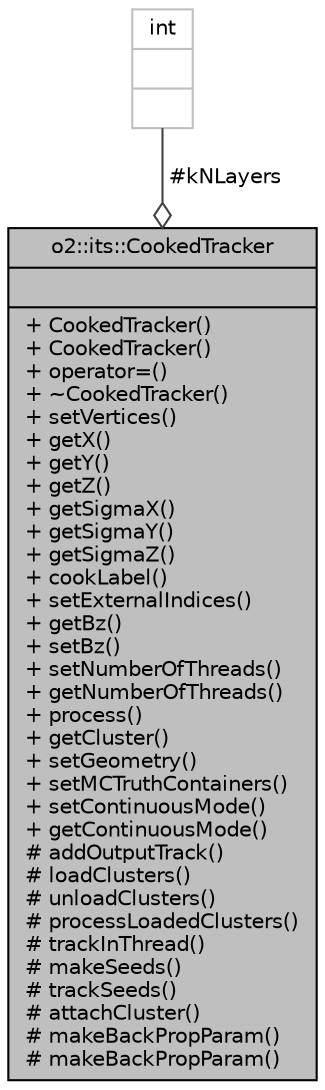 digraph "o2::its::CookedTracker"
{
 // INTERACTIVE_SVG=YES
  bgcolor="transparent";
  edge [fontname="Helvetica",fontsize="10",labelfontname="Helvetica",labelfontsize="10"];
  node [fontname="Helvetica",fontsize="10",shape=record];
  Node1 [label="{o2::its::CookedTracker\n||+ CookedTracker()\l+ CookedTracker()\l+ operator=()\l+ ~CookedTracker()\l+ setVertices()\l+ getX()\l+ getY()\l+ getZ()\l+ getSigmaX()\l+ getSigmaY()\l+ getSigmaZ()\l+ cookLabel()\l+ setExternalIndices()\l+ getBz()\l+ setBz()\l+ setNumberOfThreads()\l+ getNumberOfThreads()\l+ process()\l+ getCluster()\l+ setGeometry()\l+ setMCTruthContainers()\l+ setContinuousMode()\l+ getContinuousMode()\l# addOutputTrack()\l# loadClusters()\l# unloadClusters()\l# processLoadedClusters()\l# trackInThread()\l# makeSeeds()\l# trackSeeds()\l# attachCluster()\l# makeBackPropParam()\l# makeBackPropParam()\l}",height=0.2,width=0.4,color="black", fillcolor="grey75", style="filled", fontcolor="black"];
  Node2 -> Node1 [color="grey25",fontsize="10",style="solid",label=" #kNLayers" ,arrowhead="odiamond",fontname="Helvetica"];
  Node2 [label="{int\n||}",height=0.2,width=0.4,color="grey75"];
}
